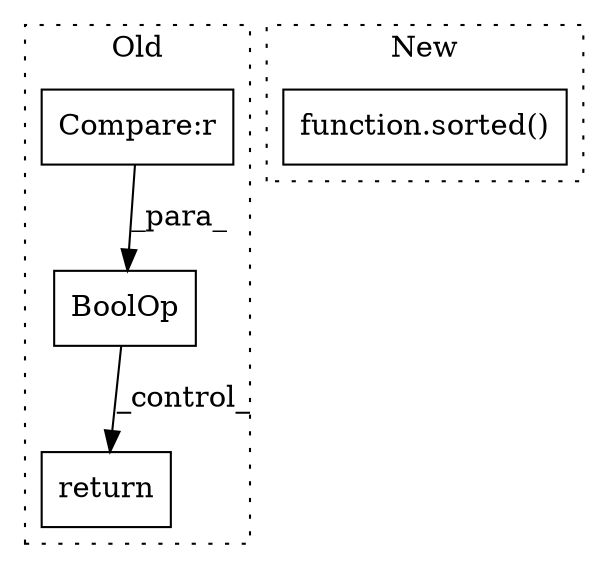 digraph G {
subgraph cluster0 {
1 [label="BoolOp" a="72" s="8351" l="57" shape="box"];
3 [label="Compare:r" a="40" s="8384" l="23" shape="box"];
4 [label="return" a="93" s="8440" l="7" shape="box"];
label = "Old";
style="dotted";
}
subgraph cluster1 {
2 [label="function.sorted()" a="75" s="8230,8241" l="7,1" shape="box"];
label = "New";
style="dotted";
}
1 -> 4 [label="_control_"];
3 -> 1 [label="_para_"];
}